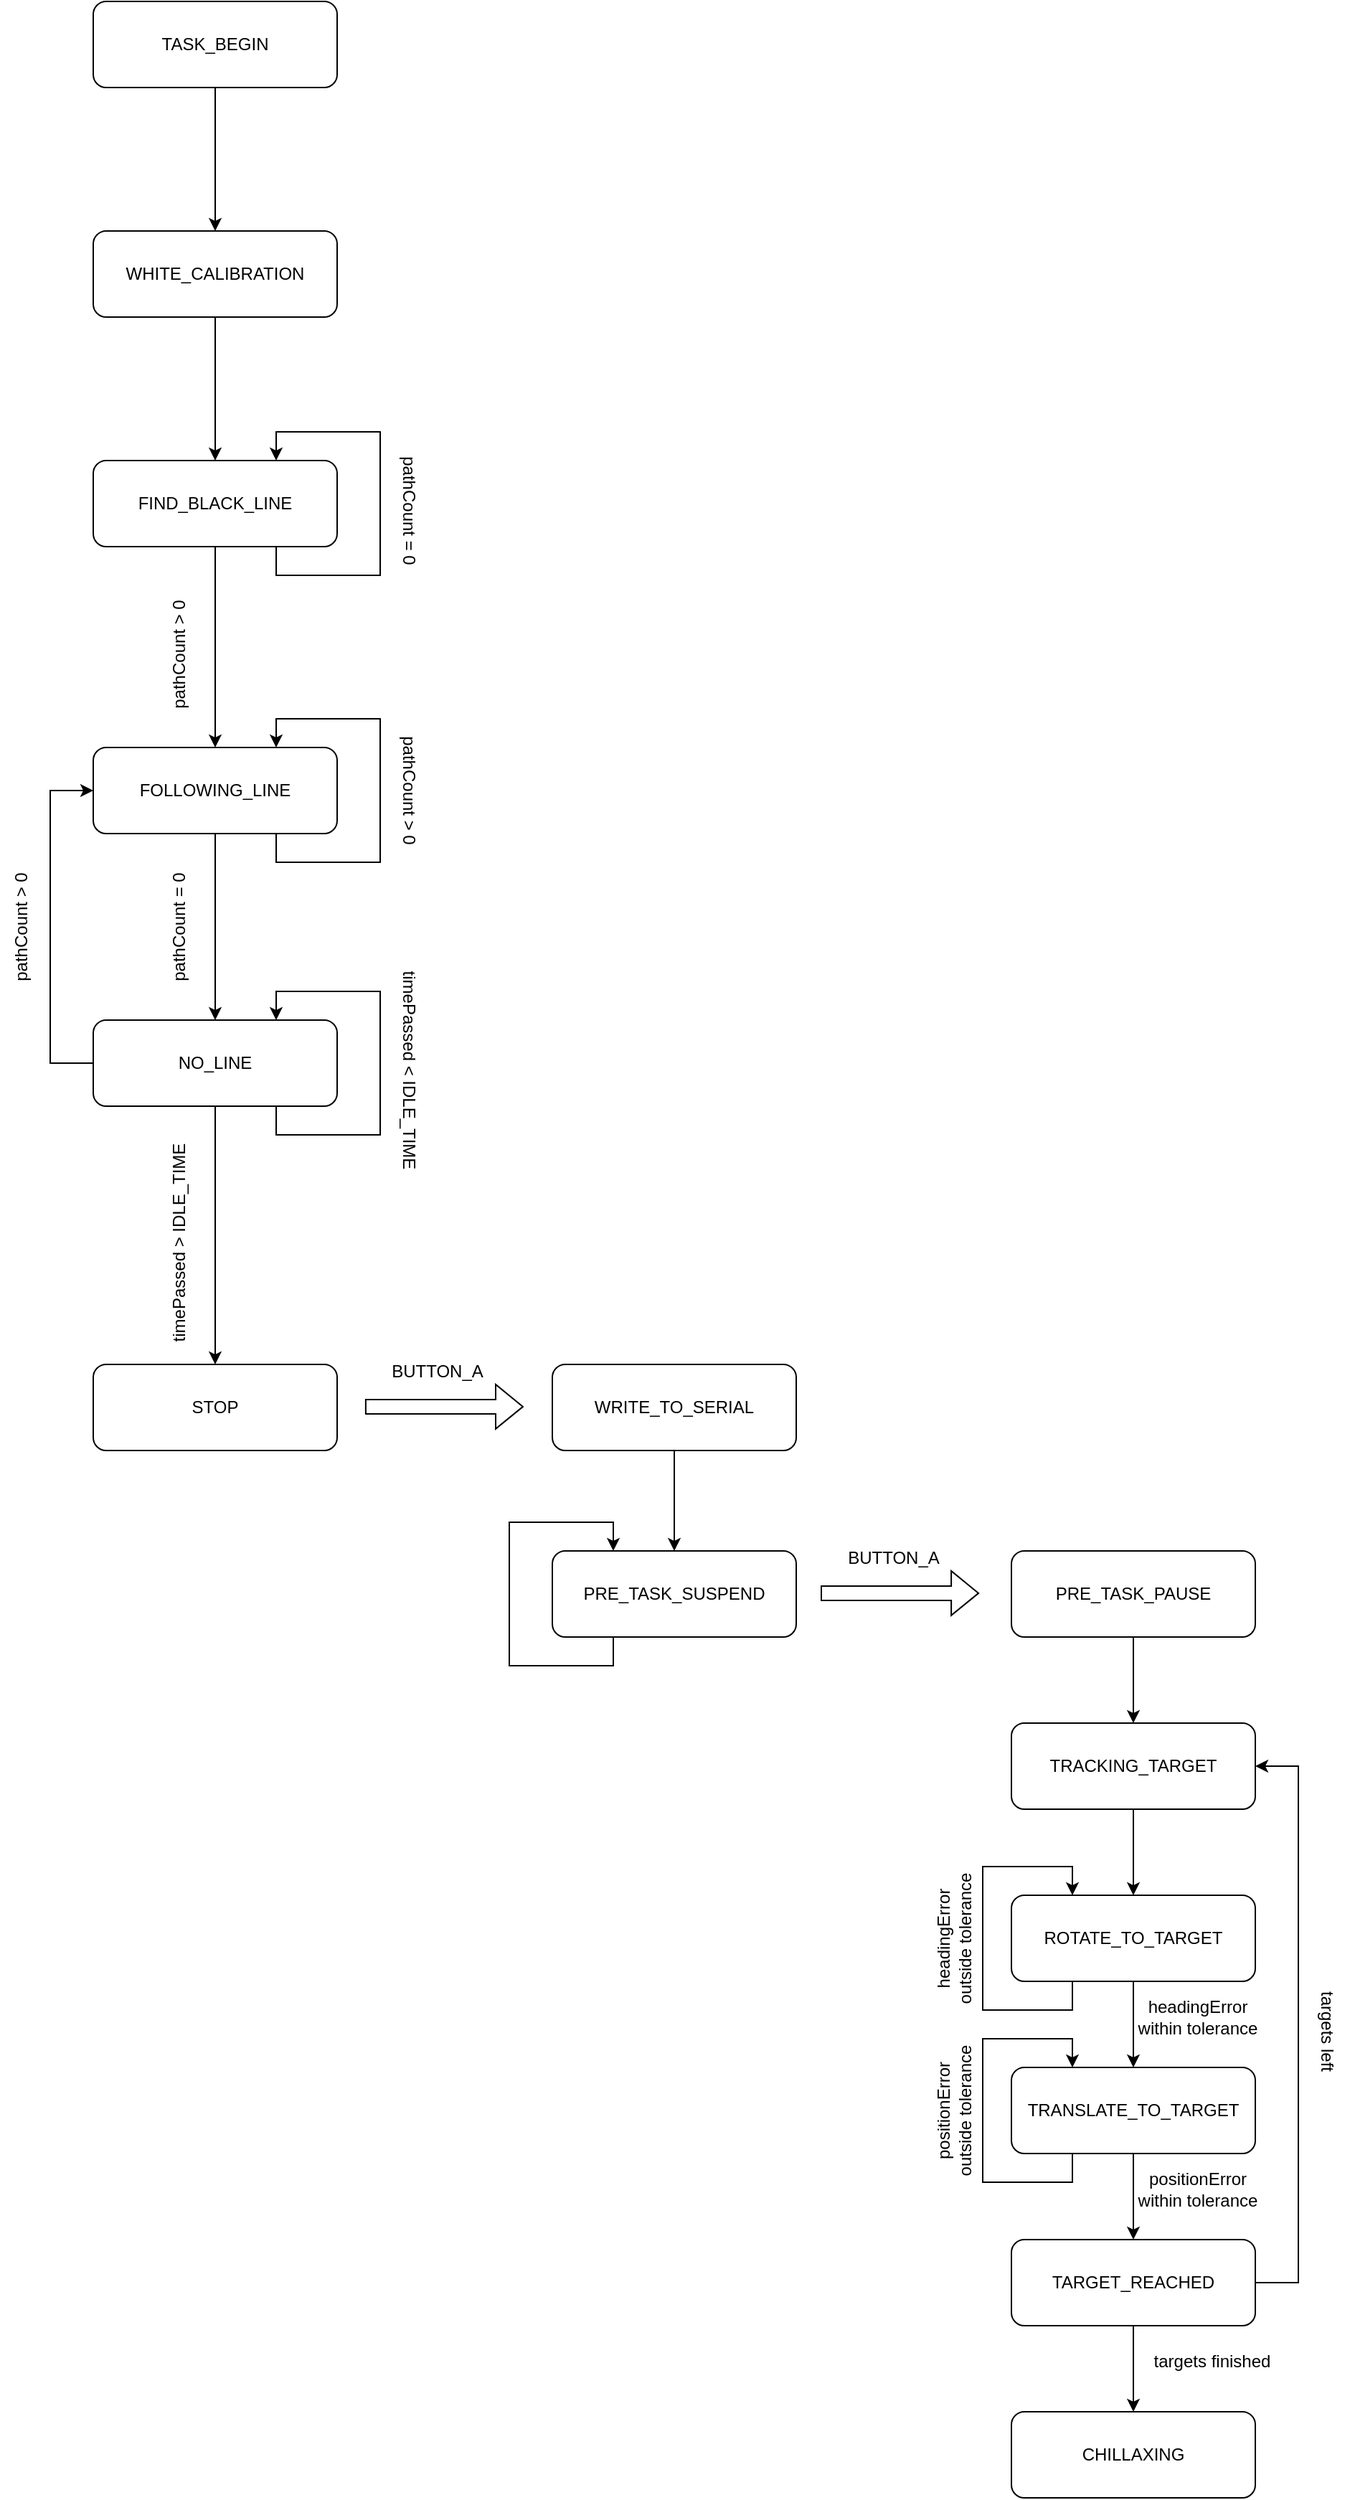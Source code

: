 <mxfile version="17.4.2" type="device"><diagram id="rGQJhBFQVHlzLn8Z0cVC" name="Page-1"><mxGraphModel dx="1597" dy="998" grid="1" gridSize="10" guides="1" tooltips="1" connect="1" arrows="1" fold="1" page="1" pageScale="1" pageWidth="1654" pageHeight="2336" math="0" shadow="0"><root><mxCell id="0"/><mxCell id="1" parent="0"/><mxCell id="EJgCwFFhZ7jbQ3IPceLB-33" style="edgeStyle=orthogonalEdgeStyle;rounded=0;orthogonalLoop=1;jettySize=auto;html=1;exitX=0.5;exitY=1;exitDx=0;exitDy=0;" edge="1" parent="1" source="EJgCwFFhZ7jbQ3IPceLB-3" target="EJgCwFFhZ7jbQ3IPceLB-13"><mxGeometry relative="1" as="geometry"/></mxCell><mxCell id="EJgCwFFhZ7jbQ3IPceLB-3" value="TASK_BEGIN" style="rounded=1;whiteSpace=wrap;html=1;" vertex="1" parent="1"><mxGeometry x="150" y="160" width="170" height="60" as="geometry"/></mxCell><mxCell id="EJgCwFFhZ7jbQ3IPceLB-38" style="edgeStyle=orthogonalEdgeStyle;rounded=0;orthogonalLoop=1;jettySize=auto;html=1;exitX=0.5;exitY=1;exitDx=0;exitDy=0;entryX=0.5;entryY=0;entryDx=0;entryDy=0;" edge="1" parent="1" source="EJgCwFFhZ7jbQ3IPceLB-4" target="EJgCwFFhZ7jbQ3IPceLB-8"><mxGeometry relative="1" as="geometry"/></mxCell><mxCell id="EJgCwFFhZ7jbQ3IPceLB-4" value="FOLLOWING_LINE" style="rounded=1;whiteSpace=wrap;html=1;" vertex="1" parent="1"><mxGeometry x="150" y="680" width="170" height="60" as="geometry"/></mxCell><mxCell id="EJgCwFFhZ7jbQ3IPceLB-5" value="STOP" style="rounded=1;whiteSpace=wrap;html=1;" vertex="1" parent="1"><mxGeometry x="150" y="1110" width="170" height="60" as="geometry"/></mxCell><mxCell id="EJgCwFFhZ7jbQ3IPceLB-49" style="edgeStyle=orthogonalEdgeStyle;rounded=0;orthogonalLoop=1;jettySize=auto;html=1;exitX=0.5;exitY=1;exitDx=0;exitDy=0;entryX=0.5;entryY=0;entryDx=0;entryDy=0;" edge="1" parent="1" source="EJgCwFFhZ7jbQ3IPceLB-6" target="EJgCwFFhZ7jbQ3IPceLB-12"><mxGeometry relative="1" as="geometry"/></mxCell><mxCell id="EJgCwFFhZ7jbQ3IPceLB-6" value="PRE_TASK_PAUSE" style="rounded=1;whiteSpace=wrap;html=1;" vertex="1" parent="1"><mxGeometry x="790" y="1240" width="170" height="60" as="geometry"/></mxCell><mxCell id="EJgCwFFhZ7jbQ3IPceLB-7" value="PRE_TASK_SUSPEND" style="rounded=1;whiteSpace=wrap;html=1;" vertex="1" parent="1"><mxGeometry x="470" y="1240" width="170" height="60" as="geometry"/></mxCell><mxCell id="EJgCwFFhZ7jbQ3IPceLB-41" style="edgeStyle=orthogonalEdgeStyle;rounded=0;orthogonalLoop=1;jettySize=auto;html=1;exitX=0.5;exitY=1;exitDx=0;exitDy=0;entryX=0.5;entryY=0;entryDx=0;entryDy=0;" edge="1" parent="1" source="EJgCwFFhZ7jbQ3IPceLB-8" target="EJgCwFFhZ7jbQ3IPceLB-5"><mxGeometry relative="1" as="geometry"/></mxCell><mxCell id="EJgCwFFhZ7jbQ3IPceLB-43" style="edgeStyle=orthogonalEdgeStyle;rounded=0;orthogonalLoop=1;jettySize=auto;html=1;exitX=0;exitY=0.5;exitDx=0;exitDy=0;entryX=0;entryY=0.5;entryDx=0;entryDy=0;" edge="1" parent="1" source="EJgCwFFhZ7jbQ3IPceLB-8" target="EJgCwFFhZ7jbQ3IPceLB-4"><mxGeometry relative="1" as="geometry"><Array as="points"><mxPoint x="120" y="900"/><mxPoint x="120" y="710"/></Array></mxGeometry></mxCell><mxCell id="EJgCwFFhZ7jbQ3IPceLB-8" value="NO_LINE" style="rounded=1;whiteSpace=wrap;html=1;" vertex="1" parent="1"><mxGeometry x="150" y="870" width="170" height="60" as="geometry"/></mxCell><mxCell id="EJgCwFFhZ7jbQ3IPceLB-31" style="edgeStyle=orthogonalEdgeStyle;rounded=0;orthogonalLoop=1;jettySize=auto;html=1;exitX=0.5;exitY=1;exitDx=0;exitDy=0;entryX=0.5;entryY=0;entryDx=0;entryDy=0;" edge="1" parent="1" source="EJgCwFFhZ7jbQ3IPceLB-9" target="EJgCwFFhZ7jbQ3IPceLB-4"><mxGeometry relative="1" as="geometry"/></mxCell><mxCell id="EJgCwFFhZ7jbQ3IPceLB-9" value="FIND_BLACK_LINE" style="rounded=1;whiteSpace=wrap;html=1;" vertex="1" parent="1"><mxGeometry x="150" y="480" width="170" height="60" as="geometry"/></mxCell><mxCell id="EJgCwFFhZ7jbQ3IPceLB-45" style="edgeStyle=orthogonalEdgeStyle;rounded=0;orthogonalLoop=1;jettySize=auto;html=1;exitX=0.5;exitY=1;exitDx=0;exitDy=0;entryX=0.5;entryY=0;entryDx=0;entryDy=0;" edge="1" parent="1" source="EJgCwFFhZ7jbQ3IPceLB-10" target="EJgCwFFhZ7jbQ3IPceLB-7"><mxGeometry relative="1" as="geometry"/></mxCell><mxCell id="EJgCwFFhZ7jbQ3IPceLB-10" value="WRITE_TO_SERIAL" style="rounded=1;whiteSpace=wrap;html=1;" vertex="1" parent="1"><mxGeometry x="470" y="1110" width="170" height="60" as="geometry"/></mxCell><mxCell id="EJgCwFFhZ7jbQ3IPceLB-51" style="edgeStyle=orthogonalEdgeStyle;rounded=0;orthogonalLoop=1;jettySize=auto;html=1;exitX=1;exitY=0.5;exitDx=0;exitDy=0;entryX=1;entryY=0.5;entryDx=0;entryDy=0;" edge="1" parent="1" source="EJgCwFFhZ7jbQ3IPceLB-11" target="EJgCwFFhZ7jbQ3IPceLB-12"><mxGeometry relative="1" as="geometry"><Array as="points"><mxPoint x="990" y="1750"/><mxPoint x="990" y="1390"/></Array></mxGeometry></mxCell><mxCell id="EJgCwFFhZ7jbQ3IPceLB-63" style="edgeStyle=orthogonalEdgeStyle;rounded=0;orthogonalLoop=1;jettySize=auto;html=1;exitX=0.5;exitY=1;exitDx=0;exitDy=0;entryX=0.5;entryY=0;entryDx=0;entryDy=0;" edge="1" parent="1" source="EJgCwFFhZ7jbQ3IPceLB-11" target="EJgCwFFhZ7jbQ3IPceLB-62"><mxGeometry relative="1" as="geometry"/></mxCell><mxCell id="EJgCwFFhZ7jbQ3IPceLB-11" value="TARGET_REACHED" style="rounded=1;whiteSpace=wrap;html=1;" vertex="1" parent="1"><mxGeometry x="790" y="1720" width="170" height="60" as="geometry"/></mxCell><mxCell id="EJgCwFFhZ7jbQ3IPceLB-54" style="edgeStyle=orthogonalEdgeStyle;rounded=0;orthogonalLoop=1;jettySize=auto;html=1;exitX=0.5;exitY=1;exitDx=0;exitDy=0;entryX=0.5;entryY=0;entryDx=0;entryDy=0;" edge="1" parent="1" source="EJgCwFFhZ7jbQ3IPceLB-12" target="EJgCwFFhZ7jbQ3IPceLB-52"><mxGeometry relative="1" as="geometry"/></mxCell><mxCell id="EJgCwFFhZ7jbQ3IPceLB-12" value="TRACKING_TARGET" style="rounded=1;whiteSpace=wrap;html=1;" vertex="1" parent="1"><mxGeometry x="790" y="1360" width="170" height="60" as="geometry"/></mxCell><mxCell id="EJgCwFFhZ7jbQ3IPceLB-34" style="edgeStyle=orthogonalEdgeStyle;rounded=0;orthogonalLoop=1;jettySize=auto;html=1;exitX=0.5;exitY=1;exitDx=0;exitDy=0;entryX=0.5;entryY=0;entryDx=0;entryDy=0;" edge="1" parent="1" source="EJgCwFFhZ7jbQ3IPceLB-13" target="EJgCwFFhZ7jbQ3IPceLB-9"><mxGeometry relative="1" as="geometry"/></mxCell><mxCell id="EJgCwFFhZ7jbQ3IPceLB-13" value="WHITE_CALIBRATION" style="rounded=1;whiteSpace=wrap;html=1;" vertex="1" parent="1"><mxGeometry x="150" y="320" width="170" height="60" as="geometry"/></mxCell><mxCell id="EJgCwFFhZ7jbQ3IPceLB-19" value="pathCount = 0" style="text;html=1;strokeColor=none;fillColor=none;align=center;verticalAlign=middle;whiteSpace=wrap;rounded=0;rotation=-90;" vertex="1" parent="1"><mxGeometry x="160" y="790" width="100" height="30" as="geometry"/></mxCell><mxCell id="EJgCwFFhZ7jbQ3IPceLB-22" value="timePassed &amp;lt; IDLE_TIME" style="text;html=1;strokeColor=none;fillColor=none;align=center;verticalAlign=middle;whiteSpace=wrap;rounded=0;rotation=90;" vertex="1" parent="1"><mxGeometry x="290" y="890" width="160" height="30" as="geometry"/></mxCell><mxCell id="EJgCwFFhZ7jbQ3IPceLB-27" value="timePassed &amp;gt; IDLE_TIME" style="text;html=1;strokeColor=none;fillColor=none;align=center;verticalAlign=middle;whiteSpace=wrap;rounded=0;rotation=-90;" vertex="1" parent="1"><mxGeometry x="130" y="1010" width="160" height="30" as="geometry"/></mxCell><mxCell id="EJgCwFFhZ7jbQ3IPceLB-28" value="" style="shape=flexArrow;endArrow=classic;html=1;rounded=0;" edge="1" parent="1"><mxGeometry width="50" height="50" relative="1" as="geometry"><mxPoint x="339.44" y="1139.44" as="sourcePoint"/><mxPoint x="450" y="1139.44" as="targetPoint"/></mxGeometry></mxCell><mxCell id="EJgCwFFhZ7jbQ3IPceLB-29" value="BUTTON_A" style="text;html=1;strokeColor=none;fillColor=none;align=center;verticalAlign=middle;whiteSpace=wrap;rounded=0;rotation=0;" vertex="1" parent="1"><mxGeometry x="340" y="1100" width="100" height="30" as="geometry"/></mxCell><mxCell id="EJgCwFFhZ7jbQ3IPceLB-35" style="edgeStyle=orthogonalEdgeStyle;rounded=0;orthogonalLoop=1;jettySize=auto;html=1;exitX=0.75;exitY=1;exitDx=0;exitDy=0;entryX=0.75;entryY=0;entryDx=0;entryDy=0;" edge="1" parent="1" source="EJgCwFFhZ7jbQ3IPceLB-9" target="EJgCwFFhZ7jbQ3IPceLB-9"><mxGeometry relative="1" as="geometry"><Array as="points"><mxPoint x="278" y="560"/><mxPoint x="350" y="560"/><mxPoint x="350" y="460"/><mxPoint x="278" y="460"/></Array></mxGeometry></mxCell><mxCell id="EJgCwFFhZ7jbQ3IPceLB-36" value="pathCount &amp;gt; 0" style="text;html=1;strokeColor=none;fillColor=none;align=center;verticalAlign=middle;whiteSpace=wrap;rounded=0;rotation=-90;" vertex="1" parent="1"><mxGeometry x="160" y="600" width="100" height="30" as="geometry"/></mxCell><mxCell id="EJgCwFFhZ7jbQ3IPceLB-37" value="pathCount = 0" style="text;html=1;strokeColor=none;fillColor=none;align=center;verticalAlign=middle;whiteSpace=wrap;rounded=0;rotation=90;" vertex="1" parent="1"><mxGeometry x="320" y="500" width="100" height="30" as="geometry"/></mxCell><mxCell id="EJgCwFFhZ7jbQ3IPceLB-39" style="edgeStyle=orthogonalEdgeStyle;rounded=0;orthogonalLoop=1;jettySize=auto;html=1;exitX=0.75;exitY=1;exitDx=0;exitDy=0;entryX=0.75;entryY=0;entryDx=0;entryDy=0;" edge="1" parent="1" source="EJgCwFFhZ7jbQ3IPceLB-4" target="EJgCwFFhZ7jbQ3IPceLB-4"><mxGeometry relative="1" as="geometry"><Array as="points"><mxPoint x="278" y="760"/><mxPoint x="350" y="760"/><mxPoint x="350" y="660"/><mxPoint x="278" y="660"/></Array></mxGeometry></mxCell><mxCell id="EJgCwFFhZ7jbQ3IPceLB-40" value="pathCount &amp;gt; 0" style="text;html=1;strokeColor=none;fillColor=none;align=center;verticalAlign=middle;whiteSpace=wrap;rounded=0;rotation=90;" vertex="1" parent="1"><mxGeometry x="320" y="695" width="100" height="30" as="geometry"/></mxCell><mxCell id="EJgCwFFhZ7jbQ3IPceLB-42" style="edgeStyle=orthogonalEdgeStyle;rounded=0;orthogonalLoop=1;jettySize=auto;html=1;exitX=0.75;exitY=1;exitDx=0;exitDy=0;entryX=0.75;entryY=0;entryDx=0;entryDy=0;" edge="1" parent="1" source="EJgCwFFhZ7jbQ3IPceLB-8" target="EJgCwFFhZ7jbQ3IPceLB-8"><mxGeometry relative="1" as="geometry"><Array as="points"><mxPoint x="278" y="950"/><mxPoint x="350" y="950"/><mxPoint x="350" y="850"/><mxPoint x="278" y="850"/></Array></mxGeometry></mxCell><mxCell id="EJgCwFFhZ7jbQ3IPceLB-44" value="pathCount &amp;gt; 0" style="text;html=1;strokeColor=none;fillColor=none;align=center;verticalAlign=middle;whiteSpace=wrap;rounded=0;rotation=-90;" vertex="1" parent="1"><mxGeometry x="50" y="790" width="100" height="30" as="geometry"/></mxCell><mxCell id="EJgCwFFhZ7jbQ3IPceLB-46" value="" style="shape=flexArrow;endArrow=classic;html=1;rounded=0;" edge="1" parent="1"><mxGeometry width="50" height="50" relative="1" as="geometry"><mxPoint x="657" y="1269.44" as="sourcePoint"/><mxPoint x="767.56" y="1269.44" as="targetPoint"/></mxGeometry></mxCell><mxCell id="EJgCwFFhZ7jbQ3IPceLB-47" value="BUTTON_A" style="text;html=1;strokeColor=none;fillColor=none;align=center;verticalAlign=middle;whiteSpace=wrap;rounded=0;rotation=0;" vertex="1" parent="1"><mxGeometry x="657.56" y="1230" width="100" height="30" as="geometry"/></mxCell><mxCell id="EJgCwFFhZ7jbQ3IPceLB-48" style="edgeStyle=orthogonalEdgeStyle;rounded=0;orthogonalLoop=1;jettySize=auto;html=1;exitX=0.25;exitY=1;exitDx=0;exitDy=0;entryX=0.25;entryY=0;entryDx=0;entryDy=0;" edge="1" parent="1" source="EJgCwFFhZ7jbQ3IPceLB-7" target="EJgCwFFhZ7jbQ3IPceLB-7"><mxGeometry relative="1" as="geometry"><Array as="points"><mxPoint x="513" y="1320"/><mxPoint x="440" y="1320"/><mxPoint x="440" y="1220"/><mxPoint x="513" y="1220"/></Array></mxGeometry></mxCell><mxCell id="EJgCwFFhZ7jbQ3IPceLB-55" style="edgeStyle=orthogonalEdgeStyle;rounded=0;orthogonalLoop=1;jettySize=auto;html=1;exitX=0.5;exitY=1;exitDx=0;exitDy=0;entryX=0.5;entryY=0;entryDx=0;entryDy=0;" edge="1" parent="1" source="EJgCwFFhZ7jbQ3IPceLB-52" target="EJgCwFFhZ7jbQ3IPceLB-53"><mxGeometry relative="1" as="geometry"/></mxCell><mxCell id="EJgCwFFhZ7jbQ3IPceLB-52" value="ROTATE_TO_TARGET" style="rounded=1;whiteSpace=wrap;html=1;" vertex="1" parent="1"><mxGeometry x="790" y="1480" width="170" height="60" as="geometry"/></mxCell><mxCell id="EJgCwFFhZ7jbQ3IPceLB-56" style="edgeStyle=orthogonalEdgeStyle;rounded=0;orthogonalLoop=1;jettySize=auto;html=1;exitX=0.5;exitY=1;exitDx=0;exitDy=0;entryX=0.5;entryY=0;entryDx=0;entryDy=0;" edge="1" parent="1" source="EJgCwFFhZ7jbQ3IPceLB-53" target="EJgCwFFhZ7jbQ3IPceLB-11"><mxGeometry relative="1" as="geometry"/></mxCell><mxCell id="EJgCwFFhZ7jbQ3IPceLB-53" value="TRANSLATE_TO_TARGET" style="rounded=1;whiteSpace=wrap;html=1;" vertex="1" parent="1"><mxGeometry x="790" y="1600" width="170" height="60" as="geometry"/></mxCell><mxCell id="EJgCwFFhZ7jbQ3IPceLB-57" style="edgeStyle=orthogonalEdgeStyle;rounded=0;orthogonalLoop=1;jettySize=auto;html=1;exitX=0.25;exitY=1;exitDx=0;exitDy=0;entryX=0.25;entryY=0;entryDx=0;entryDy=0;" edge="1" parent="1" source="EJgCwFFhZ7jbQ3IPceLB-52" target="EJgCwFFhZ7jbQ3IPceLB-52"><mxGeometry relative="1" as="geometry"><Array as="points"><mxPoint x="833" y="1560"/><mxPoint x="770" y="1560"/><mxPoint x="770" y="1460"/><mxPoint x="833" y="1460"/></Array></mxGeometry></mxCell><mxCell id="EJgCwFFhZ7jbQ3IPceLB-58" value="headingError outside tolerance" style="text;html=1;strokeColor=none;fillColor=none;align=center;verticalAlign=middle;whiteSpace=wrap;rounded=0;rotation=-90;" vertex="1" parent="1"><mxGeometry x="700" y="1495" width="100" height="30" as="geometry"/></mxCell><mxCell id="EJgCwFFhZ7jbQ3IPceLB-59" style="edgeStyle=orthogonalEdgeStyle;rounded=0;orthogonalLoop=1;jettySize=auto;html=1;exitX=0.25;exitY=1;exitDx=0;exitDy=0;entryX=0.25;entryY=0;entryDx=0;entryDy=0;" edge="1" parent="1" source="EJgCwFFhZ7jbQ3IPceLB-53" target="EJgCwFFhZ7jbQ3IPceLB-53"><mxGeometry relative="1" as="geometry"><Array as="points"><mxPoint x="833" y="1680"/><mxPoint x="770" y="1680"/><mxPoint x="770" y="1580"/><mxPoint x="833" y="1580"/></Array></mxGeometry></mxCell><mxCell id="EJgCwFFhZ7jbQ3IPceLB-60" value="positionError outside tolerance" style="text;html=1;strokeColor=none;fillColor=none;align=center;verticalAlign=middle;whiteSpace=wrap;rounded=0;rotation=-90;" vertex="1" parent="1"><mxGeometry x="700" y="1615" width="100" height="30" as="geometry"/></mxCell><mxCell id="EJgCwFFhZ7jbQ3IPceLB-61" value="targets left" style="text;html=1;strokeColor=none;fillColor=none;align=center;verticalAlign=middle;whiteSpace=wrap;rounded=0;rotation=90;" vertex="1" parent="1"><mxGeometry x="960" y="1560" width="100" height="30" as="geometry"/></mxCell><mxCell id="EJgCwFFhZ7jbQ3IPceLB-62" value="CHILLAXING" style="rounded=1;whiteSpace=wrap;html=1;" vertex="1" parent="1"><mxGeometry x="790" y="1840" width="170" height="60" as="geometry"/></mxCell><mxCell id="EJgCwFFhZ7jbQ3IPceLB-64" value="targets finished" style="text;html=1;strokeColor=none;fillColor=none;align=center;verticalAlign=middle;whiteSpace=wrap;rounded=0;rotation=0;" vertex="1" parent="1"><mxGeometry x="880" y="1790" width="100" height="30" as="geometry"/></mxCell><mxCell id="EJgCwFFhZ7jbQ3IPceLB-65" value="positionError within tolerance" style="text;html=1;strokeColor=none;fillColor=none;align=center;verticalAlign=middle;whiteSpace=wrap;rounded=0;rotation=0;" vertex="1" parent="1"><mxGeometry x="870" y="1670" width="100" height="30" as="geometry"/></mxCell><mxCell id="EJgCwFFhZ7jbQ3IPceLB-66" value="headingError within tolerance" style="text;html=1;strokeColor=none;fillColor=none;align=center;verticalAlign=middle;whiteSpace=wrap;rounded=0;rotation=0;" vertex="1" parent="1"><mxGeometry x="870" y="1550" width="100" height="30" as="geometry"/></mxCell></root></mxGraphModel></diagram></mxfile>